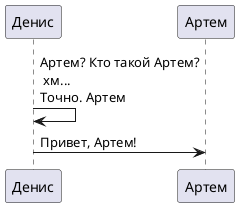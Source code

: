 @startuml
Денис->Денис: Артем? Кто такой Артем?\n хм...\nТочно. Артем
Денис->Артем: Привет, Артем!
@enduml

